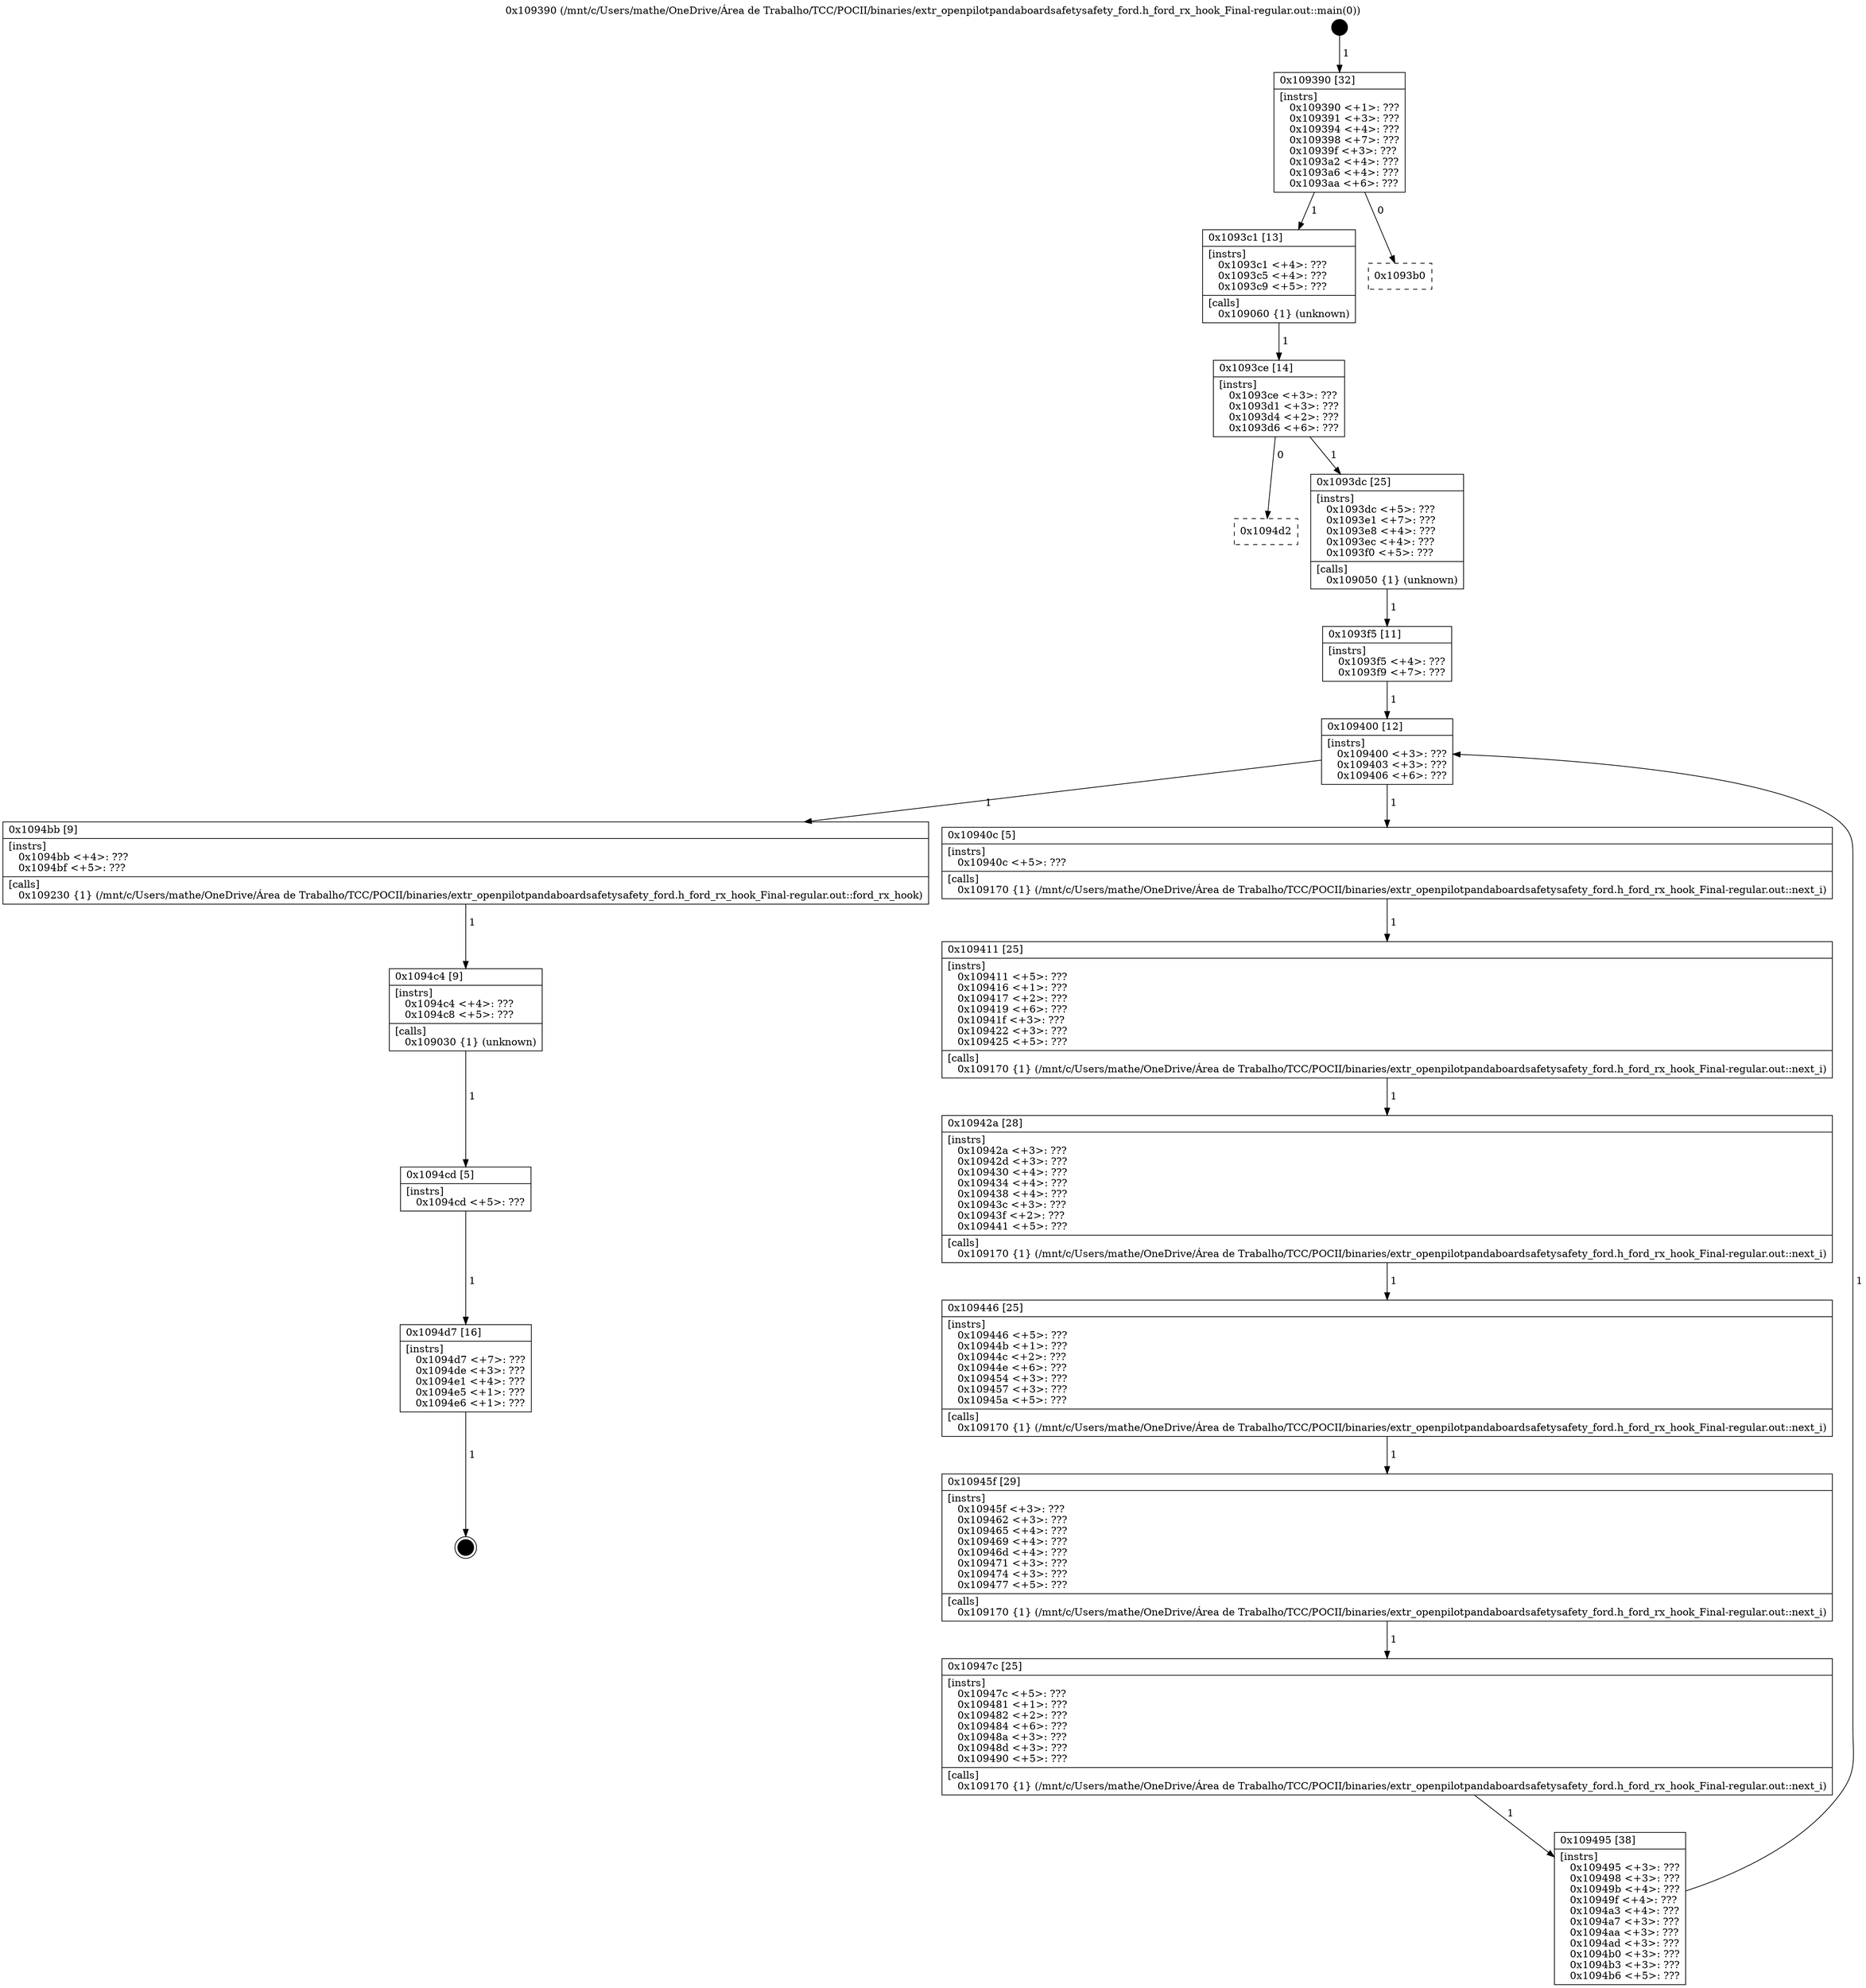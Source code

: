 digraph "0x109390" {
  label = "0x109390 (/mnt/c/Users/mathe/OneDrive/Área de Trabalho/TCC/POCII/binaries/extr_openpilotpandaboardsafetysafety_ford.h_ford_rx_hook_Final-regular.out::main(0))"
  labelloc = "t"
  node[shape=record]

  Entry [label="",width=0.3,height=0.3,shape=circle,fillcolor=black,style=filled]
  "0x109390" [label="{
     0x109390 [32]\l
     | [instrs]\l
     &nbsp;&nbsp;0x109390 \<+1\>: ???\l
     &nbsp;&nbsp;0x109391 \<+3\>: ???\l
     &nbsp;&nbsp;0x109394 \<+4\>: ???\l
     &nbsp;&nbsp;0x109398 \<+7\>: ???\l
     &nbsp;&nbsp;0x10939f \<+3\>: ???\l
     &nbsp;&nbsp;0x1093a2 \<+4\>: ???\l
     &nbsp;&nbsp;0x1093a6 \<+4\>: ???\l
     &nbsp;&nbsp;0x1093aa \<+6\>: ???\l
  }"]
  "0x1093c1" [label="{
     0x1093c1 [13]\l
     | [instrs]\l
     &nbsp;&nbsp;0x1093c1 \<+4\>: ???\l
     &nbsp;&nbsp;0x1093c5 \<+4\>: ???\l
     &nbsp;&nbsp;0x1093c9 \<+5\>: ???\l
     | [calls]\l
     &nbsp;&nbsp;0x109060 \{1\} (unknown)\l
  }"]
  "0x1093b0" [label="{
     0x1093b0\l
  }", style=dashed]
  "0x1093ce" [label="{
     0x1093ce [14]\l
     | [instrs]\l
     &nbsp;&nbsp;0x1093ce \<+3\>: ???\l
     &nbsp;&nbsp;0x1093d1 \<+3\>: ???\l
     &nbsp;&nbsp;0x1093d4 \<+2\>: ???\l
     &nbsp;&nbsp;0x1093d6 \<+6\>: ???\l
  }"]
  "0x1094d2" [label="{
     0x1094d2\l
  }", style=dashed]
  "0x1093dc" [label="{
     0x1093dc [25]\l
     | [instrs]\l
     &nbsp;&nbsp;0x1093dc \<+5\>: ???\l
     &nbsp;&nbsp;0x1093e1 \<+7\>: ???\l
     &nbsp;&nbsp;0x1093e8 \<+4\>: ???\l
     &nbsp;&nbsp;0x1093ec \<+4\>: ???\l
     &nbsp;&nbsp;0x1093f0 \<+5\>: ???\l
     | [calls]\l
     &nbsp;&nbsp;0x109050 \{1\} (unknown)\l
  }"]
  Exit [label="",width=0.3,height=0.3,shape=circle,fillcolor=black,style=filled,peripheries=2]
  "0x109400" [label="{
     0x109400 [12]\l
     | [instrs]\l
     &nbsp;&nbsp;0x109400 \<+3\>: ???\l
     &nbsp;&nbsp;0x109403 \<+3\>: ???\l
     &nbsp;&nbsp;0x109406 \<+6\>: ???\l
  }"]
  "0x1094bb" [label="{
     0x1094bb [9]\l
     | [instrs]\l
     &nbsp;&nbsp;0x1094bb \<+4\>: ???\l
     &nbsp;&nbsp;0x1094bf \<+5\>: ???\l
     | [calls]\l
     &nbsp;&nbsp;0x109230 \{1\} (/mnt/c/Users/mathe/OneDrive/Área de Trabalho/TCC/POCII/binaries/extr_openpilotpandaboardsafetysafety_ford.h_ford_rx_hook_Final-regular.out::ford_rx_hook)\l
  }"]
  "0x10940c" [label="{
     0x10940c [5]\l
     | [instrs]\l
     &nbsp;&nbsp;0x10940c \<+5\>: ???\l
     | [calls]\l
     &nbsp;&nbsp;0x109170 \{1\} (/mnt/c/Users/mathe/OneDrive/Área de Trabalho/TCC/POCII/binaries/extr_openpilotpandaboardsafetysafety_ford.h_ford_rx_hook_Final-regular.out::next_i)\l
  }"]
  "0x109411" [label="{
     0x109411 [25]\l
     | [instrs]\l
     &nbsp;&nbsp;0x109411 \<+5\>: ???\l
     &nbsp;&nbsp;0x109416 \<+1\>: ???\l
     &nbsp;&nbsp;0x109417 \<+2\>: ???\l
     &nbsp;&nbsp;0x109419 \<+6\>: ???\l
     &nbsp;&nbsp;0x10941f \<+3\>: ???\l
     &nbsp;&nbsp;0x109422 \<+3\>: ???\l
     &nbsp;&nbsp;0x109425 \<+5\>: ???\l
     | [calls]\l
     &nbsp;&nbsp;0x109170 \{1\} (/mnt/c/Users/mathe/OneDrive/Área de Trabalho/TCC/POCII/binaries/extr_openpilotpandaboardsafetysafety_ford.h_ford_rx_hook_Final-regular.out::next_i)\l
  }"]
  "0x10942a" [label="{
     0x10942a [28]\l
     | [instrs]\l
     &nbsp;&nbsp;0x10942a \<+3\>: ???\l
     &nbsp;&nbsp;0x10942d \<+3\>: ???\l
     &nbsp;&nbsp;0x109430 \<+4\>: ???\l
     &nbsp;&nbsp;0x109434 \<+4\>: ???\l
     &nbsp;&nbsp;0x109438 \<+4\>: ???\l
     &nbsp;&nbsp;0x10943c \<+3\>: ???\l
     &nbsp;&nbsp;0x10943f \<+2\>: ???\l
     &nbsp;&nbsp;0x109441 \<+5\>: ???\l
     | [calls]\l
     &nbsp;&nbsp;0x109170 \{1\} (/mnt/c/Users/mathe/OneDrive/Área de Trabalho/TCC/POCII/binaries/extr_openpilotpandaboardsafetysafety_ford.h_ford_rx_hook_Final-regular.out::next_i)\l
  }"]
  "0x109446" [label="{
     0x109446 [25]\l
     | [instrs]\l
     &nbsp;&nbsp;0x109446 \<+5\>: ???\l
     &nbsp;&nbsp;0x10944b \<+1\>: ???\l
     &nbsp;&nbsp;0x10944c \<+2\>: ???\l
     &nbsp;&nbsp;0x10944e \<+6\>: ???\l
     &nbsp;&nbsp;0x109454 \<+3\>: ???\l
     &nbsp;&nbsp;0x109457 \<+3\>: ???\l
     &nbsp;&nbsp;0x10945a \<+5\>: ???\l
     | [calls]\l
     &nbsp;&nbsp;0x109170 \{1\} (/mnt/c/Users/mathe/OneDrive/Área de Trabalho/TCC/POCII/binaries/extr_openpilotpandaboardsafetysafety_ford.h_ford_rx_hook_Final-regular.out::next_i)\l
  }"]
  "0x10945f" [label="{
     0x10945f [29]\l
     | [instrs]\l
     &nbsp;&nbsp;0x10945f \<+3\>: ???\l
     &nbsp;&nbsp;0x109462 \<+3\>: ???\l
     &nbsp;&nbsp;0x109465 \<+4\>: ???\l
     &nbsp;&nbsp;0x109469 \<+4\>: ???\l
     &nbsp;&nbsp;0x10946d \<+4\>: ???\l
     &nbsp;&nbsp;0x109471 \<+3\>: ???\l
     &nbsp;&nbsp;0x109474 \<+3\>: ???\l
     &nbsp;&nbsp;0x109477 \<+5\>: ???\l
     | [calls]\l
     &nbsp;&nbsp;0x109170 \{1\} (/mnt/c/Users/mathe/OneDrive/Área de Trabalho/TCC/POCII/binaries/extr_openpilotpandaboardsafetysafety_ford.h_ford_rx_hook_Final-regular.out::next_i)\l
  }"]
  "0x10947c" [label="{
     0x10947c [25]\l
     | [instrs]\l
     &nbsp;&nbsp;0x10947c \<+5\>: ???\l
     &nbsp;&nbsp;0x109481 \<+1\>: ???\l
     &nbsp;&nbsp;0x109482 \<+2\>: ???\l
     &nbsp;&nbsp;0x109484 \<+6\>: ???\l
     &nbsp;&nbsp;0x10948a \<+3\>: ???\l
     &nbsp;&nbsp;0x10948d \<+3\>: ???\l
     &nbsp;&nbsp;0x109490 \<+5\>: ???\l
     | [calls]\l
     &nbsp;&nbsp;0x109170 \{1\} (/mnt/c/Users/mathe/OneDrive/Área de Trabalho/TCC/POCII/binaries/extr_openpilotpandaboardsafetysafety_ford.h_ford_rx_hook_Final-regular.out::next_i)\l
  }"]
  "0x109495" [label="{
     0x109495 [38]\l
     | [instrs]\l
     &nbsp;&nbsp;0x109495 \<+3\>: ???\l
     &nbsp;&nbsp;0x109498 \<+3\>: ???\l
     &nbsp;&nbsp;0x10949b \<+4\>: ???\l
     &nbsp;&nbsp;0x10949f \<+4\>: ???\l
     &nbsp;&nbsp;0x1094a3 \<+4\>: ???\l
     &nbsp;&nbsp;0x1094a7 \<+3\>: ???\l
     &nbsp;&nbsp;0x1094aa \<+3\>: ???\l
     &nbsp;&nbsp;0x1094ad \<+3\>: ???\l
     &nbsp;&nbsp;0x1094b0 \<+3\>: ???\l
     &nbsp;&nbsp;0x1094b3 \<+3\>: ???\l
     &nbsp;&nbsp;0x1094b6 \<+5\>: ???\l
  }"]
  "0x1093f5" [label="{
     0x1093f5 [11]\l
     | [instrs]\l
     &nbsp;&nbsp;0x1093f5 \<+4\>: ???\l
     &nbsp;&nbsp;0x1093f9 \<+7\>: ???\l
  }"]
  "0x1094c4" [label="{
     0x1094c4 [9]\l
     | [instrs]\l
     &nbsp;&nbsp;0x1094c4 \<+4\>: ???\l
     &nbsp;&nbsp;0x1094c8 \<+5\>: ???\l
     | [calls]\l
     &nbsp;&nbsp;0x109030 \{1\} (unknown)\l
  }"]
  "0x1094cd" [label="{
     0x1094cd [5]\l
     | [instrs]\l
     &nbsp;&nbsp;0x1094cd \<+5\>: ???\l
  }"]
  "0x1094d7" [label="{
     0x1094d7 [16]\l
     | [instrs]\l
     &nbsp;&nbsp;0x1094d7 \<+7\>: ???\l
     &nbsp;&nbsp;0x1094de \<+3\>: ???\l
     &nbsp;&nbsp;0x1094e1 \<+4\>: ???\l
     &nbsp;&nbsp;0x1094e5 \<+1\>: ???\l
     &nbsp;&nbsp;0x1094e6 \<+1\>: ???\l
  }"]
  Entry -> "0x109390" [label=" 1"]
  "0x109390" -> "0x1093c1" [label=" 1"]
  "0x109390" -> "0x1093b0" [label=" 0"]
  "0x1093c1" -> "0x1093ce" [label=" 1"]
  "0x1093ce" -> "0x1094d2" [label=" 0"]
  "0x1093ce" -> "0x1093dc" [label=" 1"]
  "0x1094d7" -> Exit [label=" 1"]
  "0x1093dc" -> "0x1093f5" [label=" 1"]
  "0x109400" -> "0x1094bb" [label=" 1"]
  "0x109400" -> "0x10940c" [label=" 1"]
  "0x10940c" -> "0x109411" [label=" 1"]
  "0x109411" -> "0x10942a" [label=" 1"]
  "0x10942a" -> "0x109446" [label=" 1"]
  "0x109446" -> "0x10945f" [label=" 1"]
  "0x10945f" -> "0x10947c" [label=" 1"]
  "0x10947c" -> "0x109495" [label=" 1"]
  "0x1093f5" -> "0x109400" [label=" 1"]
  "0x109495" -> "0x109400" [label=" 1"]
  "0x1094bb" -> "0x1094c4" [label=" 1"]
  "0x1094c4" -> "0x1094cd" [label=" 1"]
  "0x1094cd" -> "0x1094d7" [label=" 1"]
}
